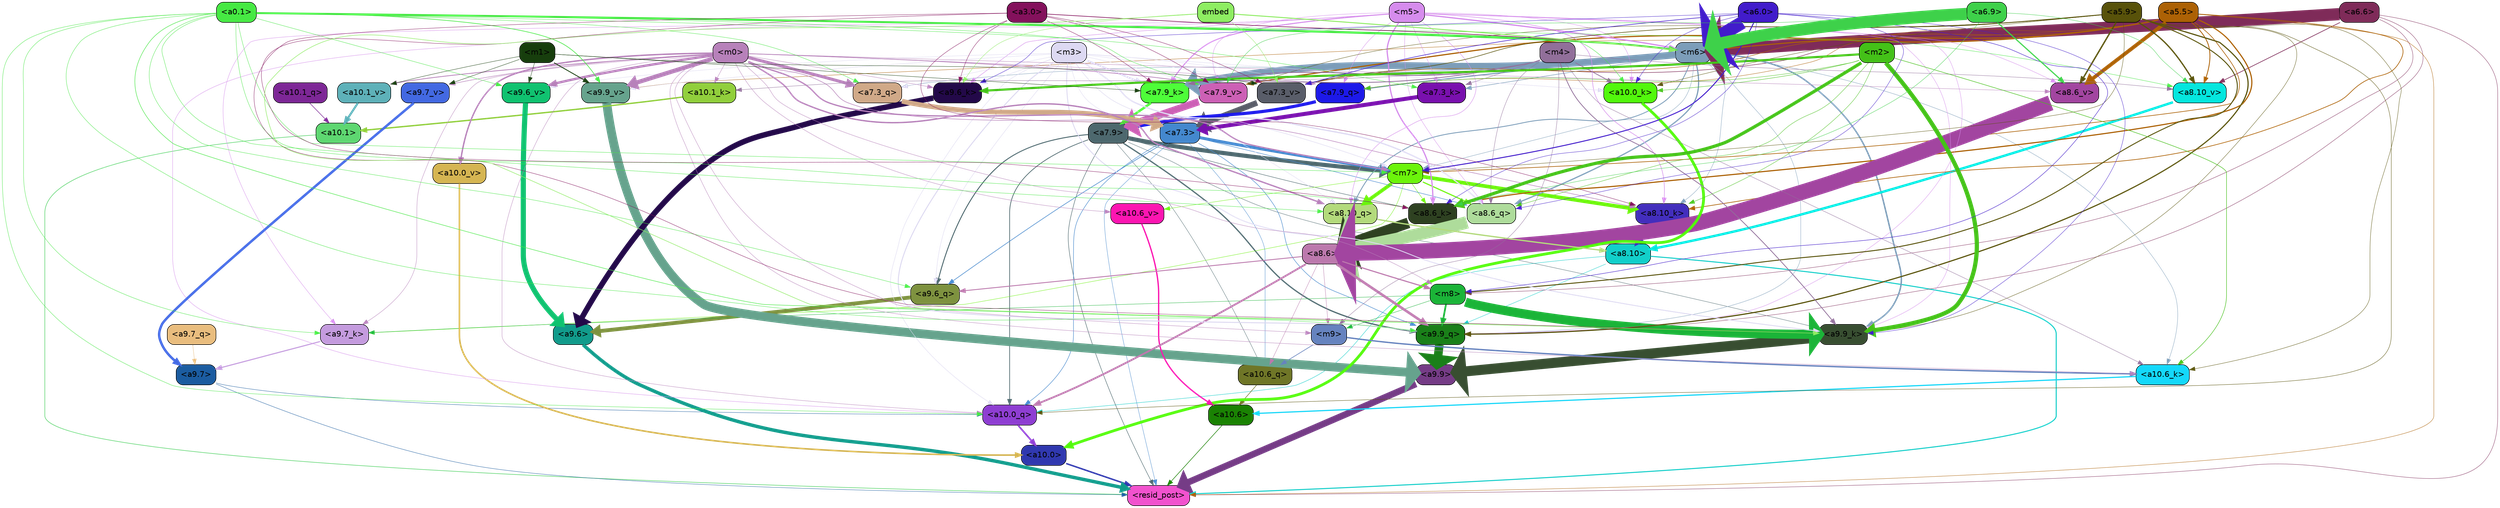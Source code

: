 strict digraph "" {
	graph [bgcolor=transparent,
		layout=dot,
		overlap=false,
		splines=true
	];
	"<a10.6>"	[color=black,
		fillcolor="#1a8203",
		fontname=Helvetica,
		shape=box,
		style="filled, rounded"];
	"<resid_post>"	[color=black,
		fillcolor="#f152ce",
		fontname=Helvetica,
		shape=box,
		style="filled, rounded"];
	"<a10.6>" -> "<resid_post>"	[color="#1a8203",
		penwidth=0.9498605728149414];
	"<a10.1>"	[color=black,
		fillcolor="#5ed771",
		fontname=Helvetica,
		shape=box,
		style="filled, rounded"];
	"<a10.1>" -> "<resid_post>"	[color="#5ed771",
		penwidth=1.0084514617919922];
	"<a10.0>"	[color=black,
		fillcolor="#3038af",
		fontname=Helvetica,
		shape=box,
		style="filled, rounded"];
	"<a10.0>" -> "<resid_post>"	[color="#3038af",
		penwidth=2.5814952850341797];
	"<a9.9>"	[color=black,
		fillcolor="#753c86",
		fontname=Helvetica,
		shape=box,
		style="filled, rounded"];
	"<a9.9>" -> "<resid_post>"	[color="#753c86",
		penwidth=11.610888481140137];
	"<a9.7>"	[color=black,
		fillcolor="#1b5ca0",
		fontname=Helvetica,
		shape=box,
		style="filled, rounded"];
	"<a9.7>" -> "<resid_post>"	[color="#1b5ca0",
		penwidth=0.6];
	"<a10.0_q>"	[color=black,
		fillcolor="#8e3ed2",
		fontname=Helvetica,
		shape=box,
		style="filled, rounded"];
	"<a9.7>" -> "<a10.0_q>"	[color="#1b5ca0",
		penwidth=0.6];
	"<a9.6>"	[color=black,
		fillcolor="#119b8b",
		fontname=Helvetica,
		shape=box,
		style="filled, rounded"];
	"<a9.6>" -> "<resid_post>"	[color="#119b8b",
		penwidth=6.121421813964844];
	"<a8.10>"	[color=black,
		fillcolor="#12cfca",
		fontname=Helvetica,
		shape=box,
		style="filled, rounded"];
	"<a8.10>" -> "<resid_post>"	[color="#12cfca",
		penwidth=1.7841739654541016];
	"<a8.10>" -> "<a10.0_q>"	[color="#12cfca",
		penwidth=0.6612663269042969];
	"<a9.9_q>"	[color=black,
		fillcolor="#1a8019",
		fontname=Helvetica,
		shape=box,
		style="filled, rounded"];
	"<a8.10>" -> "<a9.9_q>"	[color="#12cfca",
		penwidth=0.6];
	"<a7.9>"	[color=black,
		fillcolor="#4d686e",
		fontname=Helvetica,
		shape=box,
		style="filled, rounded"];
	"<a7.9>" -> "<resid_post>"	[color="#4d686e",
		penwidth=0.8109169006347656];
	"<a10.6_q>"	[color=black,
		fillcolor="#6f7627",
		fontname=Helvetica,
		shape=box,
		style="filled, rounded"];
	"<a7.9>" -> "<a10.6_q>"	[color="#4d686e",
		penwidth=0.6];
	"<a7.9>" -> "<a10.0_q>"	[color="#4d686e",
		penwidth=1.19378662109375];
	"<m7>"	[color=black,
		fillcolor="#6bf40b",
		fontname=Helvetica,
		shape=box,
		style="filled, rounded"];
	"<a7.9>" -> "<m7>"	[color="#4d686e",
		penwidth=7.3899383544921875];
	"<a7.9>" -> "<a9.9_q>"	[color="#4d686e",
		penwidth=2.1764984130859375];
	"<a9.6_q>"	[color=black,
		fillcolor="#7e923f",
		fontname=Helvetica,
		shape=box,
		style="filled, rounded"];
	"<a7.9>" -> "<a9.6_q>"	[color="#4d686e",
		penwidth=1.6184196472167969];
	"<a9.9_k>"	[color=black,
		fillcolor="#384e31",
		fontname=Helvetica,
		shape=box,
		style="filled, rounded"];
	"<a7.9>" -> "<a9.9_k>"	[color="#4d686e",
		penwidth=0.6];
	"<a8.6_k>"	[color=black,
		fillcolor="#2e4121",
		fontname=Helvetica,
		shape=box,
		style="filled, rounded"];
	"<a7.9>" -> "<a8.6_k>"	[color="#4d686e",
		penwidth=0.7570610046386719];
	"<a7.3>"	[color=black,
		fillcolor="#4488ce",
		fontname=Helvetica,
		shape=box,
		style="filled, rounded"];
	"<a7.3>" -> "<resid_post>"	[color="#4488ce",
		penwidth=0.6];
	"<a7.3>" -> "<a10.6_q>"	[color="#4488ce",
		penwidth=0.6];
	"<a7.3>" -> "<a10.0_q>"	[color="#4488ce",
		penwidth=0.8208656311035156];
	"<a7.3>" -> "<m7>"	[color="#4488ce",
		penwidth=5.189311981201172];
	"<a7.3>" -> "<a9.9_q>"	[color="#4488ce",
		penwidth=0.8119163513183594];
	"<a7.3>" -> "<a9.6_q>"	[color="#4488ce",
		penwidth=0.9649925231933594];
	"<a8.6_q>"	[color=black,
		fillcolor="#aedc9b",
		fontname=Helvetica,
		shape=box,
		style="filled, rounded"];
	"<a7.3>" -> "<a8.6_q>"	[color="#4488ce",
		penwidth=0.7801322937011719];
	"<a6.6>"	[color=black,
		fillcolor="#7f2b59",
		fontname=Helvetica,
		shape=box,
		style="filled, rounded"];
	"<a6.6>" -> "<resid_post>"	[color="#7f2b59",
		penwidth=0.6];
	"<m6>"	[color=black,
		fillcolor="#7c9db9",
		fontname=Helvetica,
		shape=box,
		style="filled, rounded"];
	"<a6.6>" -> "<m6>"	[color="#7f2b59",
		penwidth=21.6163272857666];
	"<m8>"	[color=black,
		fillcolor="#1bb438",
		fontname=Helvetica,
		shape=box,
		style="filled, rounded"];
	"<a6.6>" -> "<m8>"	[color="#7f2b59",
		penwidth=0.6];
	"<a6.6>" -> "<a9.9_q>"	[color="#7f2b59",
		penwidth=0.6];
	"<a8.10_v>"	[color=black,
		fillcolor="#05e6de",
		fontname=Helvetica,
		shape=box,
		style="filled, rounded"];
	"<a6.6>" -> "<a8.10_v>"	[color="#7f2b59",
		penwidth=1.0661506652832031];
	"<a7.3_v>"	[color=black,
		fillcolor="#595d69",
		fontname=Helvetica,
		shape=box,
		style="filled, rounded"];
	"<a6.6>" -> "<a7.3_v>"	[color="#7f2b59",
		penwidth=0.8506813049316406];
	"<a5.5>"	[color=black,
		fillcolor="#ac6105",
		fontname=Helvetica,
		shape=box,
		style="filled, rounded"];
	"<a5.5>" -> "<resid_post>"	[color="#ac6105",
		penwidth=0.6];
	"<a5.5>" -> "<m6>"	[color="#ac6105",
		penwidth=1.8430671691894531];
	"<a5.5>" -> "<m7>"	[color="#ac6105",
		penwidth=1.0865592956542969];
	"<a9.9_v>"	[color=black,
		fillcolor="#66a38d",
		fontname=Helvetica,
		shape=box,
		style="filled, rounded"];
	"<a5.5>" -> "<a9.9_v>"	[color="#ac6105",
		penwidth=0.6];
	"<a8.10_k>"	[color=black,
		fillcolor="#432ebd",
		fontname=Helvetica,
		shape=box,
		style="filled, rounded"];
	"<a5.5>" -> "<a8.10_k>"	[color="#ac6105",
		penwidth=1.1390800476074219];
	"<a5.5>" -> "<a8.6_k>"	[color="#ac6105",
		penwidth=2.00030517578125];
	"<a5.5>" -> "<a8.10_v>"	[color="#ac6105",
		penwidth=1.4206085205078125];
	"<a8.6_v>"	[color=black,
		fillcolor="#a245a0",
		fontname=Helvetica,
		shape=box,
		style="filled, rounded"];
	"<a5.5>" -> "<a8.6_v>"	[color="#ac6105",
		penwidth=6.534294128417969];
	"<a7.9_q>"	[color=black,
		fillcolor="#1d19e9",
		fontname=Helvetica,
		shape=box,
		style="filled, rounded"];
	"<a5.5>" -> "<a7.9_q>"	[color="#ac6105",
		penwidth=0.6];
	"<a7.9_v>"	[color=black,
		fillcolor="#cc60b5",
		fontname=Helvetica,
		shape=box,
		style="filled, rounded"];
	"<a5.5>" -> "<a7.9_v>"	[color="#ac6105",
		penwidth=2.0819549560546875];
	"<a5.5>" -> "<a7.3_v>"	[color="#ac6105",
		penwidth=0.8107681274414062];
	"<a10.6_q>" -> "<a10.6>"	[color="#6f7627",
		penwidth=0.9244728088378906];
	"<a10.1_q>"	[color=black,
		fillcolor="#7d2796",
		fontname=Helvetica,
		shape=box,
		style="filled, rounded"];
	"<a10.1_q>" -> "<a10.1>"	[color="#7d2796",
		penwidth=0.9268798828125];
	"<a10.0_q>" -> "<a10.0>"	[color="#8e3ed2",
		penwidth=2.905670166015625];
	"<a10.6_k>"	[color=black,
		fillcolor="#14d8fa",
		fontname=Helvetica,
		shape=box,
		style="filled, rounded"];
	"<a10.6_k>" -> "<a10.6>"	[color="#14d8fa",
		penwidth=2.0319366455078125];
	"<a10.1_k>"	[color=black,
		fillcolor="#91cf3c",
		fontname=Helvetica,
		shape=box,
		style="filled, rounded"];
	"<a10.1_k>" -> "<a10.1>"	[color="#91cf3c",
		penwidth=2.4037628173828125];
	"<a10.0_k>"	[color=black,
		fillcolor="#52f80c",
		fontname=Helvetica,
		shape=box,
		style="filled, rounded"];
	"<a10.0_k>" -> "<a10.0>"	[color="#52f80c",
		penwidth=4.9319305419921875];
	"<a10.6_v>"	[color=black,
		fillcolor="#fc15b1",
		fontname=Helvetica,
		shape=box,
		style="filled, rounded"];
	"<a10.6_v>" -> "<a10.6>"	[color="#fc15b1",
		penwidth=2.290935516357422];
	"<a10.1_v>"	[color=black,
		fillcolor="#5eb1b9",
		fontname=Helvetica,
		shape=box,
		style="filled, rounded"];
	"<a10.1_v>" -> "<a10.1>"	[color="#5eb1b9",
		penwidth=3.6398468017578125];
	"<a10.0_v>"	[color=black,
		fillcolor="#d5b552",
		fontname=Helvetica,
		shape=box,
		style="filled, rounded"];
	"<a10.0_v>" -> "<a10.0>"	[color="#d5b552",
		penwidth=2.7666168212890625];
	"<m9>"	[color=black,
		fillcolor="#6683bf",
		fontname=Helvetica,
		shape=box,
		style="filled, rounded"];
	"<m9>" -> "<a10.6_q>"	[color="#6683bf",
		penwidth=1.0384025573730469];
	"<m9>" -> "<a10.6_k>"	[color="#6683bf",
		penwidth=2.371124267578125];
	"<a8.6>"	[color=black,
		fillcolor="#bc79ad",
		fontname=Helvetica,
		shape=box,
		style="filled, rounded"];
	"<a8.6>" -> "<a10.6_q>"	[color="#bc79ad",
		penwidth=0.6];
	"<a8.6>" -> "<a10.0_q>"	[color="#bc79ad",
		penwidth=3.1841888427734375];
	"<a8.6>" -> "<m9>"	[color="#bc79ad",
		penwidth=0.6];
	"<a8.6>" -> "<m8>"	[color="#bc79ad",
		penwidth=1.972564697265625];
	"<a8.6>" -> "<a9.9_q>"	[color="#bc79ad",
		penwidth=4.482503890991211];
	"<a8.6>" -> "<a9.6_q>"	[color="#bc79ad",
		penwidth=1.515838623046875];
	"<m5>"	[color=black,
		fillcolor="#d68ced",
		fontname=Helvetica,
		shape=box,
		style="filled, rounded"];
	"<m5>" -> "<a10.0_q>"	[color="#d68ced",
		penwidth=0.6];
	"<m5>" -> "<a10.0_k>"	[color="#d68ced",
		penwidth=0.6];
	"<m5>" -> "<m6>"	[color="#d68ced",
		penwidth=2.143606185913086];
	"<m5>" -> "<a9.9_q>"	[color="#d68ced",
		penwidth=0.6];
	"<m5>" -> "<a9.9_k>"	[color="#d68ced",
		penwidth=0.6];
	"<a9.7_k>"	[color=black,
		fillcolor="#c49bde",
		fontname=Helvetica,
		shape=box,
		style="filled, rounded"];
	"<m5>" -> "<a9.7_k>"	[color="#d68ced",
		penwidth=0.6];
	"<a9.6_k>"	[color=black,
		fillcolor="#230949",
		fontname=Helvetica,
		shape=box,
		style="filled, rounded"];
	"<m5>" -> "<a9.6_k>"	[color="#d68ced",
		penwidth=0.7197036743164062];
	"<a8.10_q>"	[color=black,
		fillcolor="#b3da7c",
		fontname=Helvetica,
		shape=box,
		style="filled, rounded"];
	"<m5>" -> "<a8.10_q>"	[color="#d68ced",
		penwidth=0.7198371887207031];
	"<m5>" -> "<a8.6_q>"	[color="#d68ced",
		penwidth=0.6];
	"<m5>" -> "<a8.10_k>"	[color="#d68ced",
		penwidth=0.9238471984863281];
	"<m5>" -> "<a8.6_k>"	[color="#d68ced",
		penwidth=2.1219520568847656];
	"<m5>" -> "<a8.6_v>"	[color="#d68ced",
		penwidth=0.6];
	"<m5>" -> "<a7.9_q>"	[color="#d68ced",
		penwidth=0.6];
	"<a7.9_k>"	[color=black,
		fillcolor="#4efd39",
		fontname=Helvetica,
		shape=box,
		style="filled, rounded"];
	"<m5>" -> "<a7.9_k>"	[color="#d68ced",
		penwidth=1.7779998779296875];
	"<a7.3_k>"	[color=black,
		fillcolor="#7910ae",
		fontname=Helvetica,
		shape=box,
		style="filled, rounded"];
	"<m5>" -> "<a7.3_k>"	[color="#d68ced",
		penwidth=0.6];
	"<m5>" -> "<a7.9_v>"	[color="#d68ced",
		penwidth=0.6];
	"<a5.9>"	[color=black,
		fillcolor="#58520a",
		fontname=Helvetica,
		shape=box,
		style="filled, rounded"];
	"<a5.9>" -> "<a10.0_q>"	[color="#58520a",
		penwidth=0.6463394165039062];
	"<a5.9>" -> "<a10.6_k>"	[color="#58520a",
		penwidth=0.6];
	"<a5.9>" -> "<a10.0_k>"	[color="#58520a",
		penwidth=0.6];
	"<a5.9>" -> "<m6>"	[color="#58520a",
		penwidth=1.4513568878173828];
	"<a5.9>" -> "<m7>"	[color="#58520a",
		penwidth=0.6];
	"<a5.9>" -> "<m8>"	[color="#58520a",
		penwidth=1.6550712585449219];
	"<a5.9>" -> "<a9.9_q>"	[color="#58520a",
		penwidth=2.019031524658203];
	"<a5.9>" -> "<a9.9_k>"	[color="#58520a",
		penwidth=0.6];
	"<a5.9>" -> "<a8.10_v>"	[color="#58520a",
		penwidth=2.2765426635742188];
	"<a5.9>" -> "<a8.6_v>"	[color="#58520a",
		penwidth=2.4934005737304688];
	"<a5.9>" -> "<a7.9_v>"	[color="#58520a",
		penwidth=0.6];
	"<a5.9>" -> "<a7.3_v>"	[color="#58520a",
		penwidth=0.9861984252929688];
	"<m3>"	[color=black,
		fillcolor="#ddd9f2",
		fontname=Helvetica,
		shape=box,
		style="filled, rounded"];
	"<m3>" -> "<a10.0_q>"	[color="#ddd9f2",
		penwidth=0.6597442626953125];
	"<m3>" -> "<a10.0_k>"	[color="#ddd9f2",
		penwidth=0.6506614685058594];
	"<m3>" -> "<m7>"	[color="#ddd9f2",
		penwidth=0.7659339904785156];
	"<m3>" -> "<a9.9_q>"	[color="#ddd9f2",
		penwidth=1.6276321411132812];
	"<m3>" -> "<a9.6_q>"	[color="#ddd9f2",
		penwidth=0.6724472045898438];
	"<m3>" -> "<a9.9_k>"	[color="#ddd9f2",
		penwidth=1.4574642181396484];
	"<m3>" -> "<a9.6_k>"	[color="#ddd9f2",
		penwidth=0.6];
	"<m3>" -> "<a9.9_v>"	[color="#ddd9f2",
		penwidth=0.6589469909667969];
	"<a9.6_v>"	[color=black,
		fillcolor="#10c270",
		fontname=Helvetica,
		shape=box,
		style="filled, rounded"];
	"<m3>" -> "<a9.6_v>"	[color="#ddd9f2",
		penwidth=0.6];
	"<m3>" -> "<a8.10_q>"	[color="#ddd9f2",
		penwidth=0.6];
	"<m3>" -> "<a8.6_q>"	[color="#ddd9f2",
		penwidth=2.1676406860351562];
	"<m3>" -> "<a7.9_q>"	[color="#ddd9f2",
		penwidth=0.6];
	"<a7.3_q>"	[color=black,
		fillcolor="#d0a988",
		fontname=Helvetica,
		shape=box,
		style="filled, rounded"];
	"<m3>" -> "<a7.3_q>"	[color="#ddd9f2",
		penwidth=0.6];
	"<m3>" -> "<a7.9_k>"	[color="#ddd9f2",
		penwidth=2.978912353515625];
	"<m3>" -> "<a7.9_v>"	[color="#ddd9f2",
		penwidth=0.6];
	"<m3>" -> "<a7.3_v>"	[color="#ddd9f2",
		penwidth=0.6];
	"<m0>"	[color=black,
		fillcolor="#b781ba",
		fontname=Helvetica,
		shape=box,
		style="filled, rounded"];
	"<m0>" -> "<a10.0_q>"	[color="#b781ba",
		penwidth=0.6];
	"<m0>" -> "<a10.6_k>"	[color="#b781ba",
		penwidth=0.6];
	"<m0>" -> "<a10.1_k>"	[color="#b781ba",
		penwidth=0.6];
	"<m0>" -> "<a10.6_v>"	[color="#b781ba",
		penwidth=0.6];
	"<m0>" -> "<a10.1_v>"	[color="#b781ba",
		penwidth=1.3360328674316406];
	"<m0>" -> "<a10.0_v>"	[color="#b781ba",
		penwidth=2.4083595275878906];
	"<m0>" -> "<m9>"	[color="#b781ba",
		penwidth=0.6];
	"<m0>" -> "<m7>"	[color="#b781ba",
		penwidth=2.224945068359375];
	"<m0>" -> "<m8>"	[color="#b781ba",
		penwidth=0.6];
	"<m0>" -> "<a9.7_k>"	[color="#b781ba",
		penwidth=0.6];
	"<m0>" -> "<a9.6_k>"	[color="#b781ba",
		penwidth=0.6];
	"<m0>" -> "<a9.9_v>"	[color="#b781ba",
		penwidth=7.537467956542969];
	"<a9.7_v>"	[color=black,
		fillcolor="#4369e2",
		fontname=Helvetica,
		shape=box,
		style="filled, rounded"];
	"<m0>" -> "<a9.7_v>"	[color="#b781ba",
		penwidth=0.8575286865234375];
	"<m0>" -> "<a9.6_v>"	[color="#b781ba",
		penwidth=4.1688385009765625];
	"<m0>" -> "<a8.10_q>"	[color="#b781ba",
		penwidth=2.3761940002441406];
	"<m0>" -> "<a8.10_k>"	[color="#b781ba",
		penwidth=0.9220962524414062];
	"<m0>" -> "<a8.6_v>"	[color="#b781ba",
		penwidth=0.6];
	"<m0>" -> "<a7.9_q>"	[color="#b781ba",
		penwidth=0.6];
	"<m0>" -> "<a7.3_q>"	[color="#b781ba",
		penwidth=5.264301300048828];
	"<m0>" -> "<a7.9_v>"	[color="#b781ba",
		penwidth=1.2114486694335938];
	"<a0.1>"	[color=black,
		fillcolor="#46e943",
		fontname=Helvetica,
		shape=box,
		style="filled, rounded"];
	"<a0.1>" -> "<a10.0_q>"	[color="#46e943",
		penwidth=0.6];
	"<a0.1>" -> "<a10.0_k>"	[color="#46e943",
		penwidth=0.6768684387207031];
	"<a0.1>" -> "<m6>"	[color="#46e943",
		penwidth=3.4290084838867188];
	"<a0.1>" -> "<m7>"	[color="#46e943",
		penwidth=0.6];
	"<a0.1>" -> "<a9.9_q>"	[color="#46e943",
		penwidth=0.6];
	"<a0.1>" -> "<a9.6_q>"	[color="#46e943",
		penwidth=0.6];
	"<a0.1>" -> "<a9.9_k>"	[color="#46e943",
		penwidth=0.81341552734375];
	"<a0.1>" -> "<a9.7_k>"	[color="#46e943",
		penwidth=0.6];
	"<a0.1>" -> "<a9.9_v>"	[color="#46e943",
		penwidth=1.062591552734375];
	"<a0.1>" -> "<a9.6_v>"	[color="#46e943",
		penwidth=0.6];
	"<a0.1>" -> "<a8.10_q>"	[color="#46e943",
		penwidth=0.6];
	"<a0.1>" -> "<a8.6_k>"	[color="#46e943",
		penwidth=0.6];
	"<a0.1>" -> "<a8.10_v>"	[color="#46e943",
		penwidth=0.6];
	"<a0.1>" -> "<a7.3_q>"	[color="#46e943",
		penwidth=0.6];
	"<a0.1>" -> "<a7.3_k>"	[color="#46e943",
		penwidth=0.6];
	"<a0.1>" -> "<a7.9_v>"	[color="#46e943",
		penwidth=0.6];
	"<m6>" -> "<a10.6_k>"	[color="#7c9db9",
		penwidth=0.6];
	"<m6>" -> "<m7>"	[color="#7c9db9",
		penwidth=0.6];
	"<m6>" -> "<a9.9_q>"	[color="#7c9db9",
		penwidth=0.6];
	"<m6>" -> "<a9.9_k>"	[color="#7c9db9",
		penwidth=2.533975601196289];
	"<m6>" -> "<a9.6_k>"	[color="#7c9db9",
		penwidth=0.9471282958984375];
	"<m6>" -> "<a8.10_q>"	[color="#7c9db9",
		penwidth=1.4854621887207031];
	"<m6>" -> "<a8.6_q>"	[color="#7c9db9",
		penwidth=2.0796165466308594];
	"<m6>" -> "<a8.10_k>"	[color="#7c9db9",
		penwidth=0.6];
	"<m6>" -> "<a7.9_q>"	[color="#7c9db9",
		penwidth=1.9016571044921875];
	"<m6>" -> "<a7.3_q>"	[color="#7c9db9",
		penwidth=0.6];
	"<m6>" -> "<a7.9_k>"	[color="#7c9db9",
		penwidth=12.277053833007812];
	"<m6>" -> "<a7.3_k>"	[color="#7c9db9",
		penwidth=0.8951148986816406];
	"<m6>" -> "<a7.9_v>"	[color="#7c9db9",
		penwidth=0.8897933959960938];
	"<m4>"	[color=black,
		fillcolor="#916f9a",
		fontname=Helvetica,
		shape=box,
		style="filled, rounded"];
	"<m4>" -> "<a10.6_k>"	[color="#916f9a",
		penwidth=0.6];
	"<m4>" -> "<a10.1_k>"	[color="#916f9a",
		penwidth=0.6];
	"<m4>" -> "<a10.0_k>"	[color="#916f9a",
		penwidth=1.230804443359375];
	"<m4>" -> "<m9>"	[color="#916f9a",
		penwidth=0.6];
	"<m4>" -> "<a9.9_k>"	[color="#916f9a",
		penwidth=1.3186264038085938];
	"<m4>" -> "<a9.6_k>"	[color="#916f9a",
		penwidth=1.3722038269042969];
	"<m4>" -> "<a8.6_q>"	[color="#916f9a",
		penwidth=0.6];
	"<m4>" -> "<a8.10_v>"	[color="#916f9a",
		penwidth=0.6];
	"<m4>" -> "<a7.9_k>"	[color="#916f9a",
		penwidth=1.5913276672363281];
	"<m4>" -> "<a7.3_k>"	[color="#916f9a",
		penwidth=0.6];
	"<m2>"	[color=black,
		fillcolor="#44c118",
		fontname=Helvetica,
		shape=box,
		style="filled, rounded"];
	"<m2>" -> "<a10.6_k>"	[color="#44c118",
		penwidth=0.8380241394042969];
	"<m2>" -> "<a10.0_k>"	[color="#44c118",
		penwidth=0.6622200012207031];
	"<m2>" -> "<a9.9_k>"	[color="#44c118",
		penwidth=7.476325988769531];
	"<m2>" -> "<a9.6_k>"	[color="#44c118",
		penwidth=3.761505126953125];
	"<m2>" -> "<a8.6_q>"	[color="#44c118",
		penwidth=0.6];
	"<m2>" -> "<a8.10_k>"	[color="#44c118",
		penwidth=0.6];
	"<m2>" -> "<a8.6_k>"	[color="#44c118",
		penwidth=5.699577331542969];
	"<m2>" -> "<a7.9_q>"	[color="#44c118",
		penwidth=0.6];
	"<a6.0>"	[color=black,
		fillcolor="#421ccb",
		fontname=Helvetica,
		shape=box,
		style="filled, rounded"];
	"<a6.0>" -> "<a10.0_k>"	[color="#421ccb",
		penwidth=0.6];
	"<a6.0>" -> "<m6>"	[color="#421ccb",
		penwidth=23.31447410583496];
	"<a6.0>" -> "<m7>"	[color="#421ccb",
		penwidth=1.694061279296875];
	"<a6.0>" -> "<m8>"	[color="#421ccb",
		penwidth=0.7418403625488281];
	"<a6.0>" -> "<a9.9_k>"	[color="#421ccb",
		penwidth=0.6];
	"<a6.0>" -> "<a9.6_k>"	[color="#421ccb",
		penwidth=0.6];
	"<a6.0>" -> "<a8.6_q>"	[color="#421ccb",
		penwidth=0.6];
	"<a6.0>" -> "<a8.6_k>"	[color="#421ccb",
		penwidth=0.6];
	"<a6.0>" -> "<a7.3_v>"	[color="#421ccb",
		penwidth=0.9905738830566406];
	"<m7>" -> "<a10.6_v>"	[color="#6bf40b",
		penwidth=0.6];
	"<m7>" -> "<a9.7_k>"	[color="#6bf40b",
		penwidth=0.6];
	"<m7>" -> "<a8.10_q>"	[color="#6bf40b",
		penwidth=6.2237091064453125];
	"<m7>" -> "<a8.6_q>"	[color="#6bf40b",
		penwidth=1.9677276611328125];
	"<m7>" -> "<a8.10_k>"	[color="#6bf40b",
		penwidth=6.505390167236328];
	"<m7>" -> "<a8.6_k>"	[color="#6bf40b",
		penwidth=0.6821136474609375];
	"<m1>"	[color=black,
		fillcolor="#173e0d",
		fontname=Helvetica,
		shape=box,
		style="filled, rounded"];
	"<m1>" -> "<a10.1_v>"	[color="#173e0d",
		penwidth=0.6];
	"<m1>" -> "<a9.9_v>"	[color="#173e0d",
		penwidth=1.4082679748535156];
	"<m1>" -> "<a9.7_v>"	[color="#173e0d",
		penwidth=0.6];
	"<m1>" -> "<a9.6_v>"	[color="#173e0d",
		penwidth=0.6];
	"<m1>" -> "<a7.9_k>"	[color="#173e0d",
		penwidth=0.6];
	"<m1>" -> "<a7.3_v>"	[color="#173e0d",
		penwidth=0.6];
	"<m8>" -> "<m9>"	[color="#1bb438",
		penwidth=0.6];
	"<m8>" -> "<a9.9_q>"	[color="#1bb438",
		penwidth=3.073810577392578];
	"<m8>" -> "<a9.9_k>"	[color="#1bb438",
		penwidth=16.255420684814453];
	"<m8>" -> "<a9.7_k>"	[color="#1bb438",
		penwidth=0.6];
	"<a9.9_q>" -> "<a9.9>"	[color="#1a8019",
		penwidth=15.310546875];
	"<a9.7_q>"	[color=black,
		fillcolor="#e9bd7e",
		fontname=Helvetica,
		shape=box,
		style="filled, rounded"];
	"<a9.7_q>" -> "<a9.7>"	[color="#e9bd7e",
		penwidth=0.6];
	"<a9.6_q>" -> "<a9.6>"	[color="#7e923f",
		penwidth=6.823722839355469];
	"<a9.9_k>" -> "<a9.9>"	[color="#384e31",
		penwidth=17.953022003173828];
	"<a9.7_k>" -> "<a9.7>"	[color="#c49bde",
		penwidth=1.85101318359375];
	"<a9.6_k>" -> "<a9.6>"	[color="#230949",
		penwidth=9.787818908691406];
	"<a9.9_v>" -> "<a9.9>"	[color="#66a38d",
		penwidth=15.728643417358398];
	"<a9.7_v>" -> "<a9.7>"	[color="#4369e2",
		penwidth=4.305488586425781];
	"<a9.6_v>" -> "<a9.6>"	[color="#10c270",
		penwidth=9.212547302246094];
	"<a3.0>"	[color=black,
		fillcolor="#84115c",
		fontname=Helvetica,
		shape=box,
		style="filled, rounded"];
	"<a3.0>" -> "<m6>"	[color="#84115c",
		penwidth=1.0663299560546875];
	"<a3.0>" -> "<a9.9_k>"	[color="#84115c",
		penwidth=0.6];
	"<a3.0>" -> "<a9.6_k>"	[color="#84115c",
		penwidth=0.6];
	"<a3.0>" -> "<a8.10_k>"	[color="#84115c",
		penwidth=0.6];
	"<a3.0>" -> "<a8.6_k>"	[color="#84115c",
		penwidth=0.6];
	"<a3.0>" -> "<a7.9_k>"	[color="#84115c",
		penwidth=0.6];
	"<a3.0>" -> "<a7.9_v>"	[color="#84115c",
		penwidth=0.6];
	"<a3.0>" -> "<a7.3_v>"	[color="#84115c",
		penwidth=0.6];
	embed	[color=black,
		fillcolor="#8eed62",
		fontname=Helvetica,
		shape=box,
		style="filled, rounded"];
	embed -> "<m6>"	[color="#8eed62",
		penwidth=1.6749610900878906];
	embed -> "<a9.9_k>"	[color="#8eed62",
		penwidth=0.8602714538574219];
	embed -> "<a9.6_k>"	[color="#8eed62",
		penwidth=0.6];
	embed -> "<a7.3_v>"	[color="#8eed62",
		penwidth=0.6];
	"<a8.10_q>" -> "<a8.10>"	[color="#b3da7c",
		penwidth=2.2933731079101562];
	"<a8.6_q>" -> "<a8.6>"	[color="#aedc9b",
		penwidth=22.21251106262207];
	"<a8.10_k>" -> "<a8.10>"	[color="#432ebd",
		penwidth=5.009056091308594];
	"<a8.6_k>" -> "<a8.6>"	[color="#2e4121",
		penwidth=19.114789962768555];
	"<a8.10_v>" -> "<a8.10>"	[color="#05e6de",
		penwidth=4.248416900634766];
	"<a8.6_v>" -> "<a8.6>"	[color="#a245a0",
		penwidth=27.461654663085938];
	"<a6.9>"	[color=black,
		fillcolor="#3ed14a",
		fontname=Helvetica,
		shape=box,
		style="filled, rounded"];
	"<a6.9>" -> "<m6>"	[color="#3ed14a",
		penwidth=21.47117805480957];
	"<a6.9>" -> "<a8.6_k>"	[color="#3ed14a",
		penwidth=0.6];
	"<a6.9>" -> "<a8.10_v>"	[color="#3ed14a",
		penwidth=0.6];
	"<a6.9>" -> "<a8.6_v>"	[color="#3ed14a",
		penwidth=2.0546798706054688];
	"<a6.9>" -> "<a7.9_v>"	[color="#3ed14a",
		penwidth=0.6];
	"<a7.9_q>" -> "<a7.9>"	[color="#1d19e9",
		penwidth=5.6087493896484375];
	"<a7.3_q>" -> "<a7.3>"	[color="#d0a988",
		penwidth=8.568470001220703];
	"<a7.9_k>" -> "<a7.9>"	[color="#4efd39",
		penwidth=4.179893493652344];
	"<a7.3_k>" -> "<a7.3>"	[color="#7910ae",
		penwidth=7.138481140136719];
	"<a7.9_v>" -> "<a7.9>"	[color="#cc60b5",
		penwidth=12.677261352539062];
	"<a7.3_v>" -> "<a7.3>"	[color="#595d69",
		penwidth=10.205863952636719];
}
